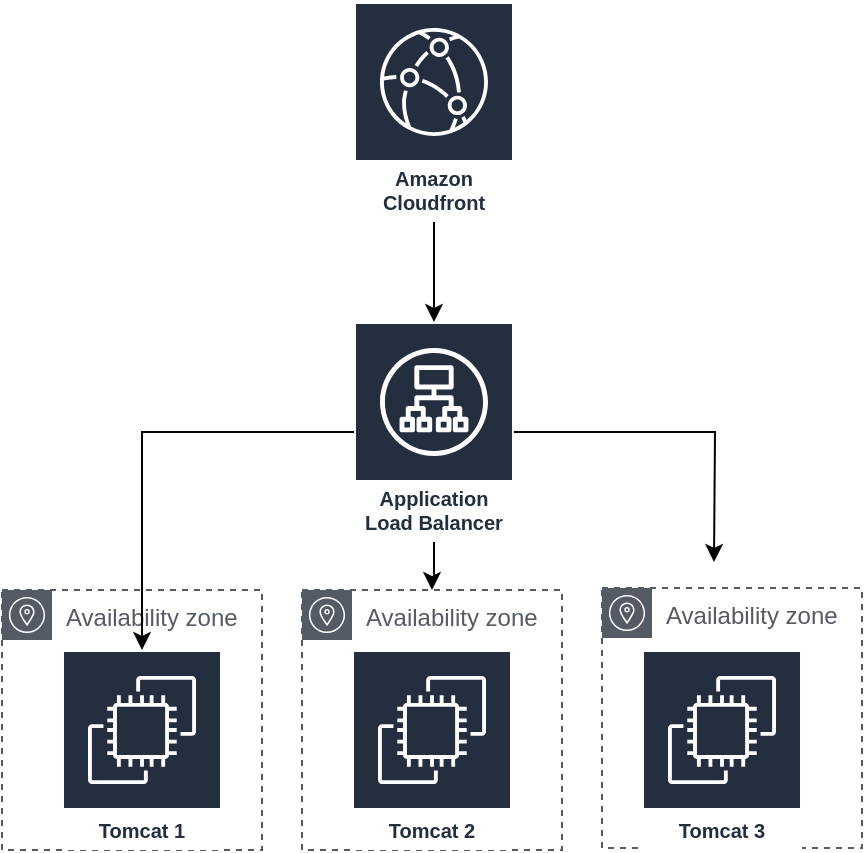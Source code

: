 <mxfile version="21.3.6" type="github" pages="2">
  <diagram name="Page-1" id="83vMPhTjSBGNU5V8sVBF">
    <mxGraphModel dx="1674" dy="822" grid="1" gridSize="10" guides="1" tooltips="1" connect="1" arrows="1" fold="1" page="1" pageScale="1" pageWidth="850" pageHeight="1100" math="0" shadow="0">
      <root>
        <mxCell id="0" />
        <mxCell id="1" parent="0" />
        <mxCell id="LuebVHJR5enyyCIlbLdm-7" value="Availability zone" style="sketch=0;outlineConnect=0;gradientColor=none;html=1;whiteSpace=wrap;fontSize=12;fontStyle=0;shape=mxgraph.aws4.group;grIcon=mxgraph.aws4.group_availability_zone;strokeColor=#545B64;fillColor=none;verticalAlign=top;align=left;spacingLeft=30;fontColor=#545B64;dashed=1;" vertex="1" parent="1">
          <mxGeometry x="494" y="343" width="130" height="130" as="geometry" />
        </mxCell>
        <mxCell id="LuebVHJR5enyyCIlbLdm-6" value="Availability zone" style="sketch=0;outlineConnect=0;gradientColor=none;html=1;whiteSpace=wrap;fontSize=12;fontStyle=0;shape=mxgraph.aws4.group;grIcon=mxgraph.aws4.group_availability_zone;strokeColor=#545B64;fillColor=none;verticalAlign=top;align=left;spacingLeft=30;fontColor=#545B64;dashed=1;" vertex="1" parent="1">
          <mxGeometry x="344" y="344" width="130" height="130" as="geometry" />
        </mxCell>
        <mxCell id="LuebVHJR5enyyCIlbLdm-5" value="Availability zone" style="sketch=0;outlineConnect=0;gradientColor=none;html=1;whiteSpace=wrap;fontSize=12;fontStyle=0;shape=mxgraph.aws4.group;grIcon=mxgraph.aws4.group_availability_zone;strokeColor=#545B64;fillColor=none;verticalAlign=top;align=left;spacingLeft=30;fontColor=#545B64;dashed=1;" vertex="1" parent="1">
          <mxGeometry x="194" y="344" width="130" height="130" as="geometry" />
        </mxCell>
        <mxCell id="LuebVHJR5enyyCIlbLdm-1" value="" style="edgeStyle=orthogonalEdgeStyle;rounded=0;orthogonalLoop=1;jettySize=auto;html=1;" edge="1" parent="1" source="-m6eecGNkebV3K_abXNR-1" target="-m6eecGNkebV3K_abXNR-2">
          <mxGeometry relative="1" as="geometry" />
        </mxCell>
        <mxCell id="-m6eecGNkebV3K_abXNR-1" value="Amazon Cloudfront" style="sketch=0;outlineConnect=0;fontColor=#232F3E;gradientColor=none;strokeColor=#ffffff;fillColor=#232F3E;dashed=0;verticalLabelPosition=middle;verticalAlign=bottom;align=center;html=1;whiteSpace=wrap;fontSize=10;fontStyle=1;spacing=3;shape=mxgraph.aws4.productIcon;prIcon=mxgraph.aws4.cloudfront;" vertex="1" parent="1">
          <mxGeometry x="370" y="50" width="80" height="110" as="geometry" />
        </mxCell>
        <mxCell id="LuebVHJR5enyyCIlbLdm-2" value="" style="edgeStyle=orthogonalEdgeStyle;rounded=0;orthogonalLoop=1;jettySize=auto;html=1;" edge="1" parent="1" source="-m6eecGNkebV3K_abXNR-2" target="-m6eecGNkebV3K_abXNR-3">
          <mxGeometry relative="1" as="geometry" />
        </mxCell>
        <mxCell id="LuebVHJR5enyyCIlbLdm-8" style="edgeStyle=orthogonalEdgeStyle;rounded=0;orthogonalLoop=1;jettySize=auto;html=1;" edge="1" parent="1" source="-m6eecGNkebV3K_abXNR-2">
          <mxGeometry relative="1" as="geometry">
            <mxPoint x="550" y="330" as="targetPoint" />
          </mxGeometry>
        </mxCell>
        <mxCell id="LuebVHJR5enyyCIlbLdm-11" value="" style="edgeStyle=orthogonalEdgeStyle;rounded=0;orthogonalLoop=1;jettySize=auto;html=1;" edge="1" parent="1" source="-m6eecGNkebV3K_abXNR-2" target="LuebVHJR5enyyCIlbLdm-6">
          <mxGeometry relative="1" as="geometry" />
        </mxCell>
        <mxCell id="-m6eecGNkebV3K_abXNR-2" value="Application Load Balancer" style="sketch=0;outlineConnect=0;fontColor=#232F3E;gradientColor=none;strokeColor=#ffffff;fillColor=#232F3E;dashed=0;verticalLabelPosition=middle;verticalAlign=bottom;align=center;html=1;whiteSpace=wrap;fontSize=10;fontStyle=1;spacing=3;shape=mxgraph.aws4.productIcon;prIcon=mxgraph.aws4.application_load_balancer;" vertex="1" parent="1">
          <mxGeometry x="370" y="210" width="80" height="110" as="geometry" />
        </mxCell>
        <mxCell id="-m6eecGNkebV3K_abXNR-3" value="Tomcat 1" style="sketch=0;outlineConnect=0;fontColor=#232F3E;gradientColor=none;strokeColor=#ffffff;fillColor=#232F3E;dashed=0;verticalLabelPosition=middle;verticalAlign=bottom;align=center;html=1;whiteSpace=wrap;fontSize=10;fontStyle=1;spacing=3;shape=mxgraph.aws4.productIcon;prIcon=mxgraph.aws4.ec2;" vertex="1" parent="1">
          <mxGeometry x="224" y="374" width="80" height="100" as="geometry" />
        </mxCell>
        <mxCell id="LuebVHJR5enyyCIlbLdm-3" value="Tomcat 2" style="sketch=0;outlineConnect=0;fontColor=#232F3E;gradientColor=none;strokeColor=#ffffff;fillColor=#232F3E;dashed=0;verticalLabelPosition=middle;verticalAlign=bottom;align=center;html=1;whiteSpace=wrap;fontSize=10;fontStyle=1;spacing=3;shape=mxgraph.aws4.productIcon;prIcon=mxgraph.aws4.ec2;" vertex="1" parent="1">
          <mxGeometry x="369" y="374" width="80" height="100" as="geometry" />
        </mxCell>
        <mxCell id="LuebVHJR5enyyCIlbLdm-4" value="Tomcat 3" style="sketch=0;outlineConnect=0;fontColor=#232F3E;gradientColor=none;strokeColor=#ffffff;fillColor=#232F3E;dashed=0;verticalLabelPosition=middle;verticalAlign=bottom;align=center;html=1;whiteSpace=wrap;fontSize=10;fontStyle=1;spacing=3;shape=mxgraph.aws4.productIcon;prIcon=mxgraph.aws4.ec2;" vertex="1" parent="1">
          <mxGeometry x="514" y="374" width="80" height="100" as="geometry" />
        </mxCell>
      </root>
    </mxGraphModel>
  </diagram>
  <diagram id="uy0DzR2NB37sk5w9olNx" name="Page-2">
    <mxGraphModel dx="1674" dy="822" grid="1" gridSize="10" guides="1" tooltips="1" connect="1" arrows="1" fold="1" page="1" pageScale="1" pageWidth="850" pageHeight="1100" math="0" shadow="0">
      <root>
        <mxCell id="0" />
        <mxCell id="1" parent="0" />
        <mxCell id="h_ilfVJnz3jzQHx3n55o-1" value="Apache 1" style="sketch=0;outlineConnect=0;fontColor=#232F3E;gradientColor=none;strokeColor=#ffffff;fillColor=#232F3E;dashed=0;verticalLabelPosition=middle;verticalAlign=bottom;align=center;html=1;whiteSpace=wrap;fontSize=10;fontStyle=1;spacing=3;shape=mxgraph.aws4.productIcon;prIcon=mxgraph.aws4.ec2;" vertex="1" parent="1">
          <mxGeometry x="220" y="280" width="80" height="100" as="geometry" />
        </mxCell>
        <mxCell id="h_ilfVJnz3jzQHx3n55o-9" value="" style="edgeStyle=orthogonalEdgeStyle;rounded=0;orthogonalLoop=1;jettySize=auto;html=1;" edge="1" parent="1" source="h_ilfVJnz3jzQHx3n55o-2" target="h_ilfVJnz3jzQHx3n55o-3">
          <mxGeometry relative="1" as="geometry" />
        </mxCell>
        <mxCell id="h_ilfVJnz3jzQHx3n55o-10" style="edgeStyle=orthogonalEdgeStyle;rounded=0;orthogonalLoop=1;jettySize=auto;html=1;" edge="1" parent="1" source="h_ilfVJnz3jzQHx3n55o-2" target="h_ilfVJnz3jzQHx3n55o-1">
          <mxGeometry relative="1" as="geometry" />
        </mxCell>
        <mxCell id="h_ilfVJnz3jzQHx3n55o-11" style="edgeStyle=orthogonalEdgeStyle;rounded=0;orthogonalLoop=1;jettySize=auto;html=1;" edge="1" parent="1" source="h_ilfVJnz3jzQHx3n55o-2" target="h_ilfVJnz3jzQHx3n55o-4">
          <mxGeometry relative="1" as="geometry" />
        </mxCell>
        <mxCell id="h_ilfVJnz3jzQHx3n55o-2" value="Application Load Balancer" style="sketch=0;outlineConnect=0;fontColor=#232F3E;gradientColor=none;strokeColor=#ffffff;fillColor=#232F3E;dashed=0;verticalLabelPosition=middle;verticalAlign=bottom;align=center;html=1;whiteSpace=wrap;fontSize=10;fontStyle=1;spacing=3;shape=mxgraph.aws4.productIcon;prIcon=mxgraph.aws4.application_load_balancer;" vertex="1" parent="1">
          <mxGeometry x="370" y="140" width="80" height="110" as="geometry" />
        </mxCell>
        <mxCell id="h_ilfVJnz3jzQHx3n55o-12" value="" style="edgeStyle=orthogonalEdgeStyle;rounded=0;orthogonalLoop=1;jettySize=auto;html=1;" edge="1" parent="1" source="h_ilfVJnz3jzQHx3n55o-3" target="h_ilfVJnz3jzQHx3n55o-6">
          <mxGeometry relative="1" as="geometry" />
        </mxCell>
        <mxCell id="h_ilfVJnz3jzQHx3n55o-3" value="Apache 2" style="sketch=0;outlineConnect=0;fontColor=#232F3E;gradientColor=none;strokeColor=#ffffff;fillColor=#232F3E;dashed=0;verticalLabelPosition=middle;verticalAlign=bottom;align=center;html=1;whiteSpace=wrap;fontSize=10;fontStyle=1;spacing=3;shape=mxgraph.aws4.productIcon;prIcon=mxgraph.aws4.ec2;" vertex="1" parent="1">
          <mxGeometry x="380" y="280" width="80" height="100" as="geometry" />
        </mxCell>
        <mxCell id="h_ilfVJnz3jzQHx3n55o-4" value="Apache 3" style="sketch=0;outlineConnect=0;fontColor=#232F3E;gradientColor=none;strokeColor=#ffffff;fillColor=#232F3E;dashed=0;verticalLabelPosition=middle;verticalAlign=bottom;align=center;html=1;whiteSpace=wrap;fontSize=10;fontStyle=1;spacing=3;shape=mxgraph.aws4.productIcon;prIcon=mxgraph.aws4.ec2;" vertex="1" parent="1">
          <mxGeometry x="540" y="280" width="80" height="100" as="geometry" />
        </mxCell>
        <mxCell id="h_ilfVJnz3jzQHx3n55o-5" value="Tomcat 1" style="sketch=0;outlineConnect=0;fontColor=#232F3E;gradientColor=none;strokeColor=#ffffff;fillColor=#232F3E;dashed=0;verticalLabelPosition=middle;verticalAlign=bottom;align=center;html=1;whiteSpace=wrap;fontSize=10;fontStyle=1;spacing=3;shape=mxgraph.aws4.productIcon;prIcon=mxgraph.aws4.ec2;" vertex="1" parent="1">
          <mxGeometry x="220" y="528" width="80" height="100" as="geometry" />
        </mxCell>
        <mxCell id="h_ilfVJnz3jzQHx3n55o-13" value="" style="edgeStyle=orthogonalEdgeStyle;rounded=0;orthogonalLoop=1;jettySize=auto;html=1;" edge="1" parent="1" source="h_ilfVJnz3jzQHx3n55o-6" target="h_ilfVJnz3jzQHx3n55o-7">
          <mxGeometry relative="1" as="geometry" />
        </mxCell>
        <mxCell id="h_ilfVJnz3jzQHx3n55o-14" style="edgeStyle=orthogonalEdgeStyle;rounded=0;orthogonalLoop=1;jettySize=auto;html=1;" edge="1" parent="1" source="h_ilfVJnz3jzQHx3n55o-6">
          <mxGeometry relative="1" as="geometry">
            <mxPoint x="260" y="520" as="targetPoint" />
          </mxGeometry>
        </mxCell>
        <mxCell id="h_ilfVJnz3jzQHx3n55o-15" style="edgeStyle=orthogonalEdgeStyle;rounded=0;orthogonalLoop=1;jettySize=auto;html=1;" edge="1" parent="1" source="h_ilfVJnz3jzQHx3n55o-6">
          <mxGeometry relative="1" as="geometry">
            <mxPoint x="610" y="520" as="targetPoint" />
          </mxGeometry>
        </mxCell>
        <mxCell id="h_ilfVJnz3jzQHx3n55o-6" value="Application Load Balancer" style="sketch=0;outlineConnect=0;fontColor=#232F3E;gradientColor=none;strokeColor=#ffffff;fillColor=#232F3E;dashed=0;verticalLabelPosition=middle;verticalAlign=bottom;align=center;html=1;whiteSpace=wrap;fontSize=10;fontStyle=1;spacing=3;shape=mxgraph.aws4.productIcon;prIcon=mxgraph.aws4.application_load_balancer;" vertex="1" parent="1">
          <mxGeometry x="380" y="390" width="80" height="110" as="geometry" />
        </mxCell>
        <mxCell id="h_ilfVJnz3jzQHx3n55o-7" value="Tomcat 2" style="sketch=0;outlineConnect=0;fontColor=#232F3E;gradientColor=none;strokeColor=#ffffff;fillColor=#232F3E;dashed=0;verticalLabelPosition=middle;verticalAlign=bottom;align=center;html=1;whiteSpace=wrap;fontSize=10;fontStyle=1;spacing=3;shape=mxgraph.aws4.productIcon;prIcon=mxgraph.aws4.ec2;" vertex="1" parent="1">
          <mxGeometry x="390" y="528" width="80" height="100" as="geometry" />
        </mxCell>
        <mxCell id="h_ilfVJnz3jzQHx3n55o-8" value="Tomcat 3" style="sketch=0;outlineConnect=0;fontColor=#232F3E;gradientColor=none;strokeColor=#ffffff;fillColor=#232F3E;dashed=0;verticalLabelPosition=middle;verticalAlign=bottom;align=center;html=1;whiteSpace=wrap;fontSize=10;fontStyle=1;spacing=3;shape=mxgraph.aws4.productIcon;prIcon=mxgraph.aws4.ec2;" vertex="1" parent="1">
          <mxGeometry x="560" y="528" width="80" height="100" as="geometry" />
        </mxCell>
        <mxCell id="YsXg3jZkExcfxhReDKeg-3" value="Availability Zone" style="fillColor=none;strokeColor=#147EBA;dashed=1;verticalAlign=top;fontStyle=0;fontColor=#147EBA;whiteSpace=wrap;html=1;" vertex="1" parent="1">
          <mxGeometry x="515" y="250" width="145" height="390" as="geometry" />
        </mxCell>
        <mxCell id="YsXg3jZkExcfxhReDKeg-4" value="Availability Zone" style="fillColor=none;strokeColor=#147EBA;dashed=1;verticalAlign=top;fontStyle=0;fontColor=#147EBA;whiteSpace=wrap;html=1;" vertex="1" parent="1">
          <mxGeometry x="360" y="250" width="130" height="390" as="geometry" />
        </mxCell>
        <mxCell id="YsXg3jZkExcfxhReDKeg-5" value="Availability Zone" style="fillColor=none;strokeColor=#147EBA;dashed=1;verticalAlign=top;fontStyle=0;fontColor=#147EBA;whiteSpace=wrap;html=1;" vertex="1" parent="1">
          <mxGeometry x="180" y="250" width="140" height="390" as="geometry" />
        </mxCell>
      </root>
    </mxGraphModel>
  </diagram>
</mxfile>
